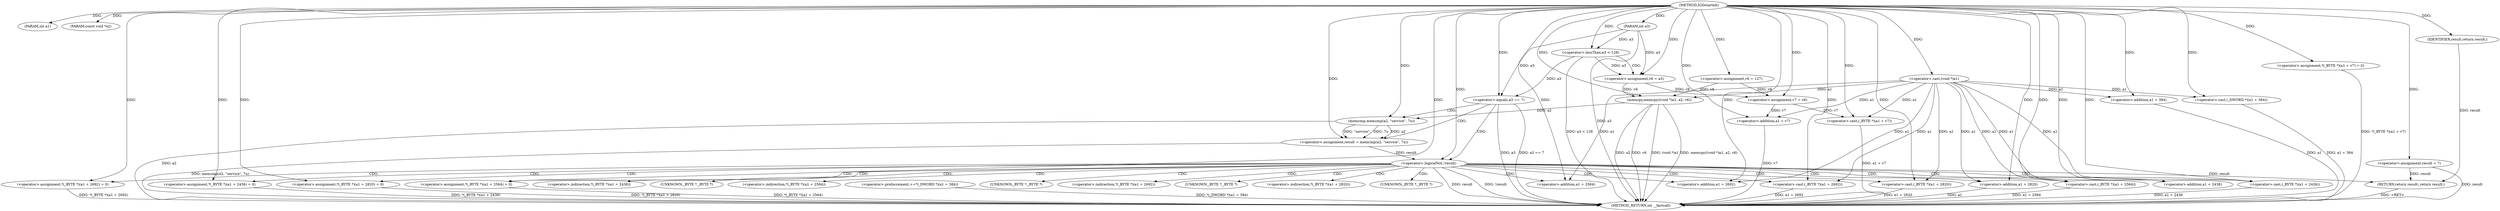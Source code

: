 digraph IGDstartelt {  
"1000104" [label = "(METHOD,IGDstartelt)" ]
"1000198" [label = "(METHOD_RETURN,int __fastcall)" ]
"1000105" [label = "(PARAM,int a1)" ]
"1000106" [label = "(PARAM,const void *a2)" ]
"1000107" [label = "(PARAM,int a3)" ]
"1000112" [label = "(<operator>.assignment,v6 = 127)" ]
"1000116" [label = "(<operator>.lessThan,a3 < 128)" ]
"1000119" [label = "(<operator>.assignment,v6 = a3)" ]
"1000122" [label = "(<operator>.assignment,v7 = v6)" ]
"1000125" [label = "(memcpy,memcpy((void *)a1, a2, v6))" ]
"1000126" [label = "(<operator>.cast,(void *)a1)" ]
"1000131" [label = "(<operator>.assignment,*(_BYTE *)(a1 + v7) = 0)" ]
"1000133" [label = "(<operator>.cast,(_BYTE *)(a1 + v7))" ]
"1000135" [label = "(<operator>.addition,a1 + v7)" ]
"1000139" [label = "(<operator>.preIncrement,++*(_DWORD *)(a1 + 384))" ]
"1000141" [label = "(<operator>.cast,(_DWORD *)(a1 + 384))" ]
"1000143" [label = "(<operator>.addition,a1 + 384)" ]
"1000146" [label = "(<operator>.assignment,result = 7)" ]
"1000150" [label = "(<operator>.equals,a3 == 7)" ]
"1000154" [label = "(<operator>.assignment,result = memcmp(a2, \"service\", 7u))" ]
"1000156" [label = "(memcmp,memcmp(a2, \"service\", 7u))" ]
"1000161" [label = "(<operator>.logicalNot,!result)" ]
"1000164" [label = "(<operator>.assignment,*(_BYTE *)(a1 + 2436) = 0)" ]
"1000166" [label = "(<operator>.cast,(_BYTE *)(a1 + 2436))" ]
"1000168" [label = "(<operator>.addition,a1 + 2436)" ]
"1000172" [label = "(<operator>.assignment,*(_BYTE *)(a1 + 2564) = 0)" ]
"1000174" [label = "(<operator>.cast,(_BYTE *)(a1 + 2564))" ]
"1000176" [label = "(<operator>.addition,a1 + 2564)" ]
"1000180" [label = "(<operator>.assignment,*(_BYTE *)(a1 + 2692) = 0)" ]
"1000182" [label = "(<operator>.cast,(_BYTE *)(a1 + 2692))" ]
"1000184" [label = "(<operator>.addition,a1 + 2692)" ]
"1000188" [label = "(<operator>.assignment,*(_BYTE *)(a1 + 2820) = 0)" ]
"1000190" [label = "(<operator>.cast,(_BYTE *)(a1 + 2820))" ]
"1000192" [label = "(<operator>.addition,a1 + 2820)" ]
"1000196" [label = "(RETURN,return result;,return result;)" ]
"1000197" [label = "(IDENTIFIER,result,return result;)" ]
"1000165" [label = "(<operator>.indirection,*(_BYTE *)(a1 + 2436))" ]
"1000167" [label = "(UNKNOWN,_BYTE *,_BYTE *)" ]
"1000173" [label = "(<operator>.indirection,*(_BYTE *)(a1 + 2564))" ]
"1000175" [label = "(UNKNOWN,_BYTE *,_BYTE *)" ]
"1000181" [label = "(<operator>.indirection,*(_BYTE *)(a1 + 2692))" ]
"1000183" [label = "(UNKNOWN,_BYTE *,_BYTE *)" ]
"1000189" [label = "(<operator>.indirection,*(_BYTE *)(a1 + 2820))" ]
"1000191" [label = "(UNKNOWN,_BYTE *,_BYTE *)" ]
  "1000107" -> "1000198"  [ label = "DDG: a3"] 
  "1000156" -> "1000198"  [ label = "DDG: a2"] 
  "1000146" -> "1000198"  [ label = "DDG: result"] 
  "1000154" -> "1000198"  [ label = "DDG: memcmp(a2, \"service\", 7u)"] 
  "1000174" -> "1000198"  [ label = "DDG: a1 + 2564"] 
  "1000139" -> "1000198"  [ label = "DDG: *(_DWORD *)(a1 + 384)"] 
  "1000180" -> "1000198"  [ label = "DDG: *(_BYTE *)(a1 + 2692)"] 
  "1000143" -> "1000198"  [ label = "DDG: a1"] 
  "1000161" -> "1000198"  [ label = "DDG: !result"] 
  "1000141" -> "1000198"  [ label = "DDG: a1 + 384"] 
  "1000188" -> "1000198"  [ label = "DDG: *(_BYTE *)(a1 + 2820)"] 
  "1000182" -> "1000198"  [ label = "DDG: a1 + 2692"] 
  "1000135" -> "1000198"  [ label = "DDG: v7"] 
  "1000125" -> "1000198"  [ label = "DDG: v6"] 
  "1000150" -> "1000198"  [ label = "DDG: a3 == 7"] 
  "1000116" -> "1000198"  [ label = "DDG: a3 < 128"] 
  "1000192" -> "1000198"  [ label = "DDG: a1"] 
  "1000133" -> "1000198"  [ label = "DDG: a1 + v7"] 
  "1000125" -> "1000198"  [ label = "DDG: (void *)a1"] 
  "1000125" -> "1000198"  [ label = "DDG: memcpy((void *)a1, a2, v6)"] 
  "1000190" -> "1000198"  [ label = "DDG: a1 + 2820"] 
  "1000172" -> "1000198"  [ label = "DDG: *(_BYTE *)(a1 + 2564)"] 
  "1000125" -> "1000198"  [ label = "DDG: a2"] 
  "1000166" -> "1000198"  [ label = "DDG: a1 + 2436"] 
  "1000164" -> "1000198"  [ label = "DDG: *(_BYTE *)(a1 + 2436)"] 
  "1000161" -> "1000198"  [ label = "DDG: result"] 
  "1000150" -> "1000198"  [ label = "DDG: a3"] 
  "1000131" -> "1000198"  [ label = "DDG: *(_BYTE *)(a1 + v7)"] 
  "1000196" -> "1000198"  [ label = "DDG: <RET>"] 
  "1000104" -> "1000105"  [ label = "DDG: "] 
  "1000104" -> "1000106"  [ label = "DDG: "] 
  "1000104" -> "1000107"  [ label = "DDG: "] 
  "1000104" -> "1000112"  [ label = "DDG: "] 
  "1000107" -> "1000116"  [ label = "DDG: a3"] 
  "1000104" -> "1000116"  [ label = "DDG: "] 
  "1000116" -> "1000119"  [ label = "DDG: a3"] 
  "1000107" -> "1000119"  [ label = "DDG: a3"] 
  "1000104" -> "1000119"  [ label = "DDG: "] 
  "1000112" -> "1000122"  [ label = "DDG: v6"] 
  "1000119" -> "1000122"  [ label = "DDG: v6"] 
  "1000104" -> "1000122"  [ label = "DDG: "] 
  "1000126" -> "1000125"  [ label = "DDG: a1"] 
  "1000104" -> "1000126"  [ label = "DDG: "] 
  "1000104" -> "1000125"  [ label = "DDG: "] 
  "1000112" -> "1000125"  [ label = "DDG: v6"] 
  "1000119" -> "1000125"  [ label = "DDG: v6"] 
  "1000104" -> "1000131"  [ label = "DDG: "] 
  "1000126" -> "1000133"  [ label = "DDG: a1"] 
  "1000104" -> "1000133"  [ label = "DDG: "] 
  "1000122" -> "1000133"  [ label = "DDG: v7"] 
  "1000126" -> "1000135"  [ label = "DDG: a1"] 
  "1000104" -> "1000135"  [ label = "DDG: "] 
  "1000122" -> "1000135"  [ label = "DDG: v7"] 
  "1000104" -> "1000141"  [ label = "DDG: "] 
  "1000126" -> "1000141"  [ label = "DDG: a1"] 
  "1000104" -> "1000143"  [ label = "DDG: "] 
  "1000126" -> "1000143"  [ label = "DDG: a1"] 
  "1000104" -> "1000146"  [ label = "DDG: "] 
  "1000116" -> "1000150"  [ label = "DDG: a3"] 
  "1000107" -> "1000150"  [ label = "DDG: a3"] 
  "1000104" -> "1000150"  [ label = "DDG: "] 
  "1000156" -> "1000154"  [ label = "DDG: a2"] 
  "1000156" -> "1000154"  [ label = "DDG: \"service\""] 
  "1000156" -> "1000154"  [ label = "DDG: 7u"] 
  "1000104" -> "1000154"  [ label = "DDG: "] 
  "1000125" -> "1000156"  [ label = "DDG: a2"] 
  "1000104" -> "1000156"  [ label = "DDG: "] 
  "1000154" -> "1000161"  [ label = "DDG: result"] 
  "1000104" -> "1000161"  [ label = "DDG: "] 
  "1000104" -> "1000164"  [ label = "DDG: "] 
  "1000104" -> "1000166"  [ label = "DDG: "] 
  "1000126" -> "1000166"  [ label = "DDG: a1"] 
  "1000104" -> "1000168"  [ label = "DDG: "] 
  "1000126" -> "1000168"  [ label = "DDG: a1"] 
  "1000104" -> "1000172"  [ label = "DDG: "] 
  "1000104" -> "1000174"  [ label = "DDG: "] 
  "1000126" -> "1000174"  [ label = "DDG: a1"] 
  "1000104" -> "1000176"  [ label = "DDG: "] 
  "1000126" -> "1000176"  [ label = "DDG: a1"] 
  "1000104" -> "1000180"  [ label = "DDG: "] 
  "1000104" -> "1000182"  [ label = "DDG: "] 
  "1000126" -> "1000182"  [ label = "DDG: a1"] 
  "1000104" -> "1000184"  [ label = "DDG: "] 
  "1000126" -> "1000184"  [ label = "DDG: a1"] 
  "1000104" -> "1000188"  [ label = "DDG: "] 
  "1000104" -> "1000190"  [ label = "DDG: "] 
  "1000126" -> "1000190"  [ label = "DDG: a1"] 
  "1000104" -> "1000192"  [ label = "DDG: "] 
  "1000126" -> "1000192"  [ label = "DDG: a1"] 
  "1000197" -> "1000196"  [ label = "DDG: result"] 
  "1000146" -> "1000196"  [ label = "DDG: result"] 
  "1000161" -> "1000196"  [ label = "DDG: result"] 
  "1000104" -> "1000197"  [ label = "DDG: "] 
  "1000116" -> "1000119"  [ label = "CDG: "] 
  "1000150" -> "1000161"  [ label = "CDG: "] 
  "1000150" -> "1000156"  [ label = "CDG: "] 
  "1000150" -> "1000154"  [ label = "CDG: "] 
  "1000161" -> "1000176"  [ label = "CDG: "] 
  "1000161" -> "1000175"  [ label = "CDG: "] 
  "1000161" -> "1000174"  [ label = "CDG: "] 
  "1000161" -> "1000173"  [ label = "CDG: "] 
  "1000161" -> "1000172"  [ label = "CDG: "] 
  "1000161" -> "1000168"  [ label = "CDG: "] 
  "1000161" -> "1000167"  [ label = "CDG: "] 
  "1000161" -> "1000166"  [ label = "CDG: "] 
  "1000161" -> "1000165"  [ label = "CDG: "] 
  "1000161" -> "1000164"  [ label = "CDG: "] 
  "1000161" -> "1000192"  [ label = "CDG: "] 
  "1000161" -> "1000191"  [ label = "CDG: "] 
  "1000161" -> "1000190"  [ label = "CDG: "] 
  "1000161" -> "1000189"  [ label = "CDG: "] 
  "1000161" -> "1000188"  [ label = "CDG: "] 
  "1000161" -> "1000184"  [ label = "CDG: "] 
  "1000161" -> "1000183"  [ label = "CDG: "] 
  "1000161" -> "1000182"  [ label = "CDG: "] 
  "1000161" -> "1000181"  [ label = "CDG: "] 
  "1000161" -> "1000180"  [ label = "CDG: "] 
}
